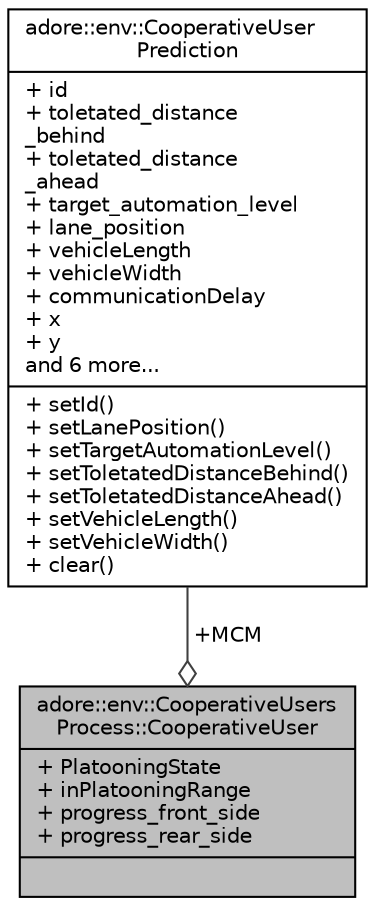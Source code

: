 digraph "adore::env::CooperativeUsersProcess::CooperativeUser"
{
 // LATEX_PDF_SIZE
  edge [fontname="Helvetica",fontsize="10",labelfontname="Helvetica",labelfontsize="10"];
  node [fontname="Helvetica",fontsize="10",shape=record];
  Node1 [label="{adore::env::CooperativeUsers\lProcess::CooperativeUser\n|+ PlatooningState\l+ inPlatooningRange\l+ progress_front_side\l+ progress_rear_side\l|}",height=0.2,width=0.4,color="black", fillcolor="grey75", style="filled", fontcolor="black",tooltip="prediction plus CACC(Platoon)"];
  Node2 -> Node1 [color="grey25",fontsize="10",style="solid",label=" +MCM" ,arrowhead="odiamond",fontname="Helvetica"];
  Node2 [label="{adore::env::CooperativeUser\lPrediction\n|+ id\l+ toletated_distance\l_behind\l+ toletated_distance\l_ahead\l+ target_automation_level\l+ lane_position\l+ vehicleLength\l+ vehicleWidth\l+ communicationDelay\l+ x\l+ y\land 6 more...\l|+ setId()\l+ setLanePosition()\l+ setTargetAutomationLevel()\l+ setToletatedDistanceBehind()\l+ setToletatedDistanceAhead()\l+ setVehicleLength()\l+ setVehicleWidth()\l+ clear()\l}",height=0.2,width=0.4,color="black", fillcolor="white", style="filled",URL="$structadore_1_1env_1_1CooperativeUserPrediction.html",tooltip=" "];
}

